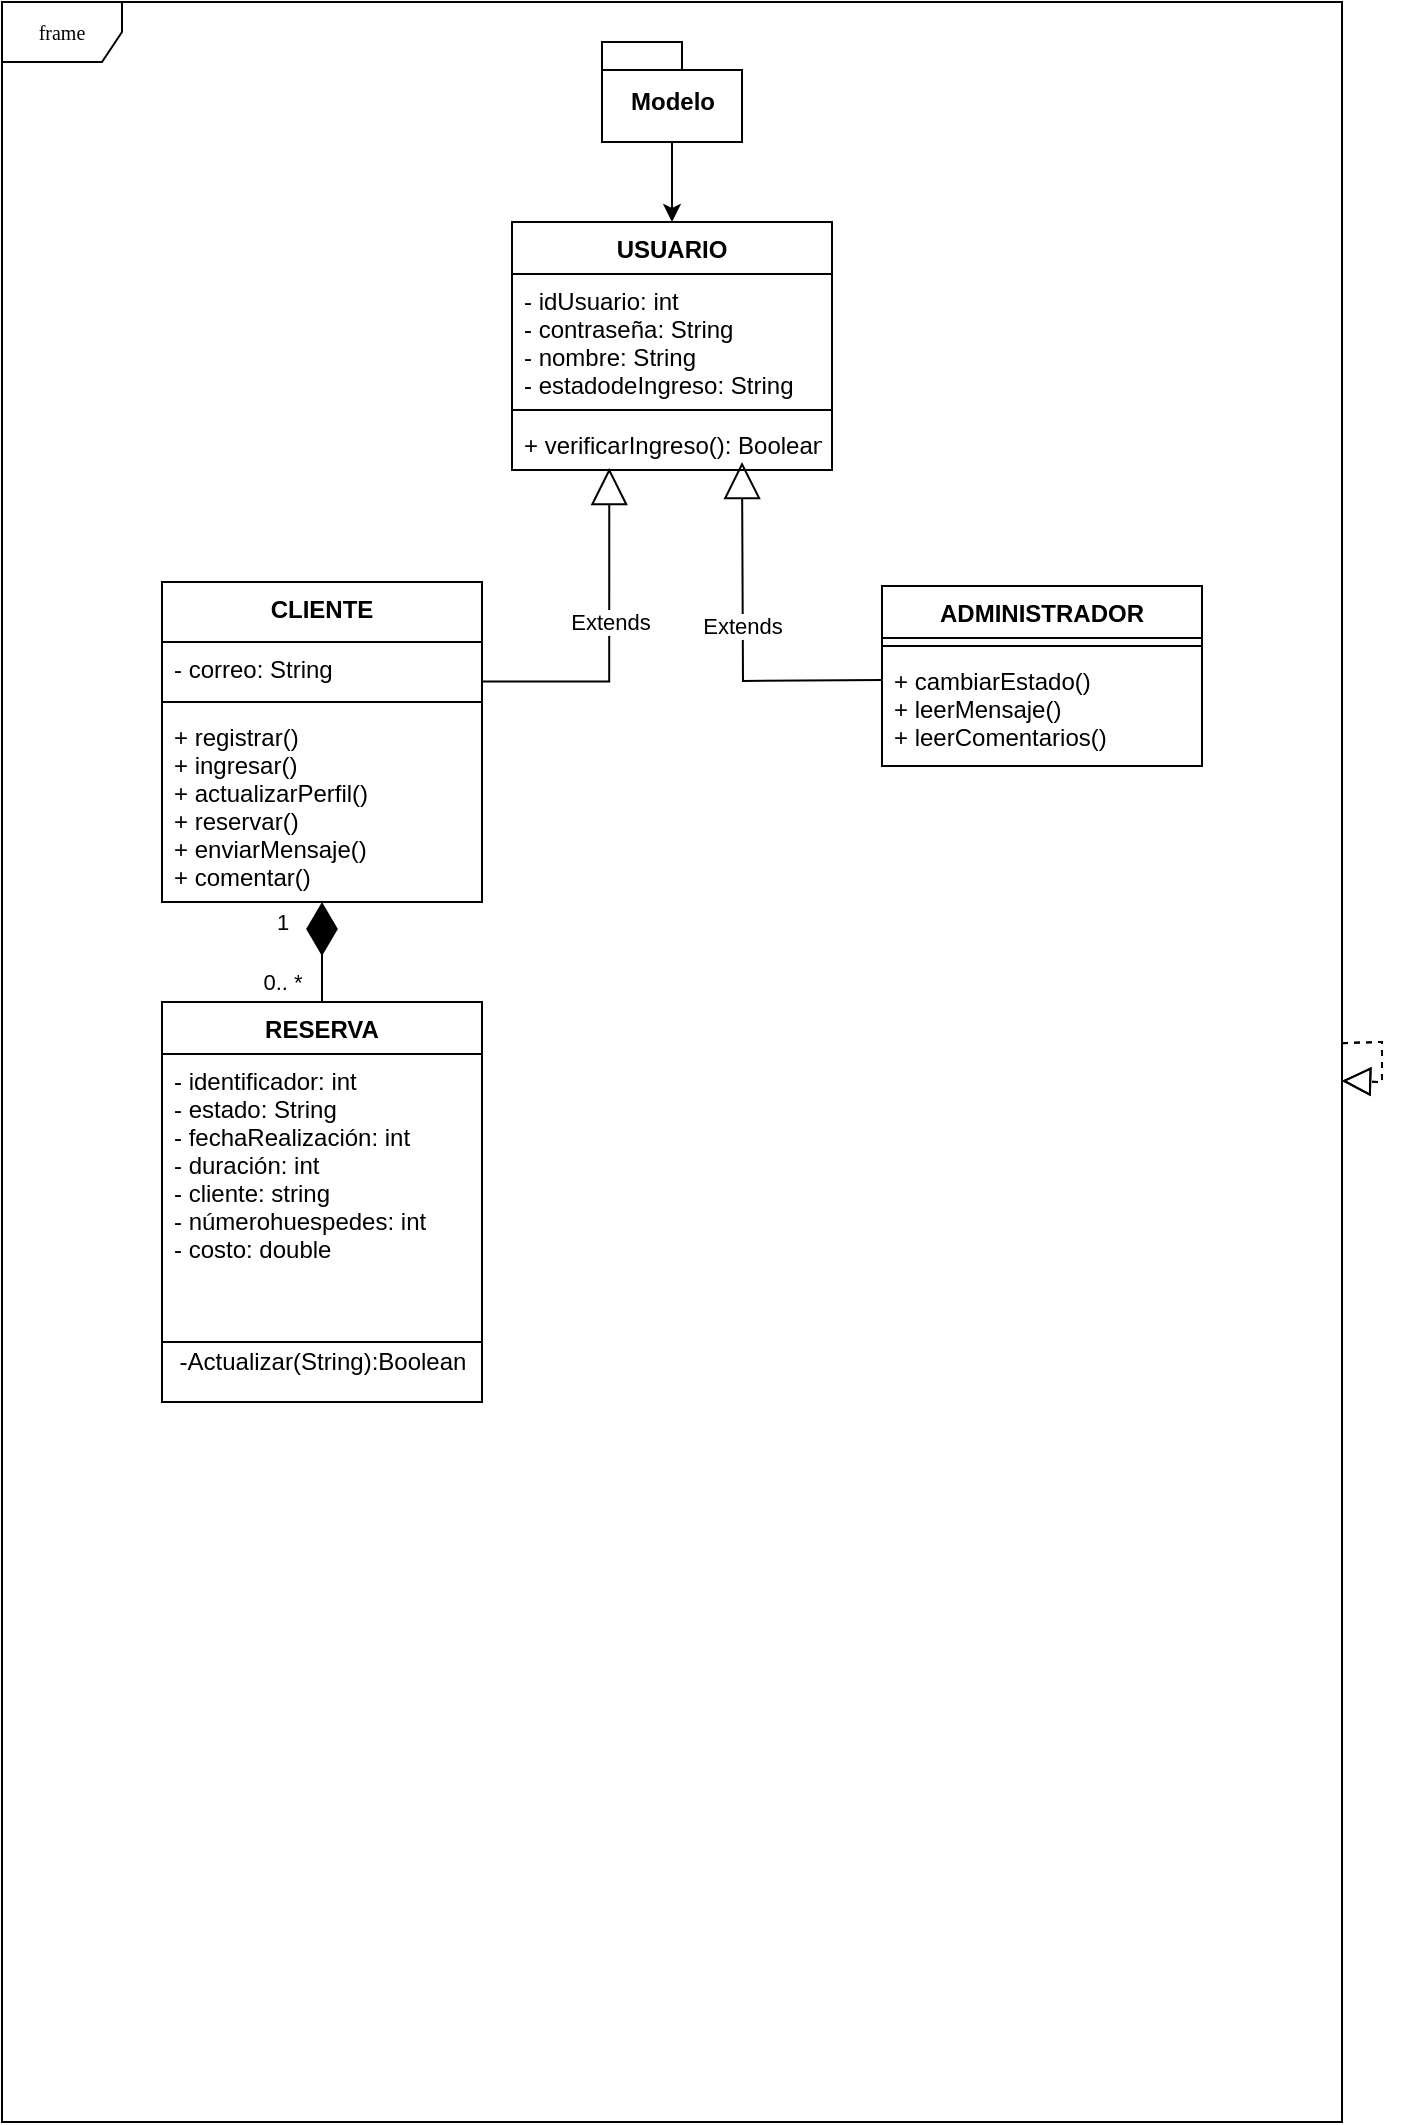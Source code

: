 <mxfile version="20.3.3" type="github">
  <diagram name="Page-1" id="c4acf3e9-155e-7222-9cf6-157b1a14988f">
    <mxGraphModel dx="1138" dy="669" grid="1" gridSize="10" guides="1" tooltips="1" connect="1" arrows="1" fold="1" page="1" pageScale="1" pageWidth="850" pageHeight="1100" background="none" math="0" shadow="0">
      <root>
        <mxCell id="0" />
        <mxCell id="1" parent="0" />
        <mxCell id="A3D3szaBf5EksVJKjazq-70" style="edgeStyle=orthogonalEdgeStyle;rounded=0;orthogonalLoop=1;jettySize=auto;html=1;entryX=0.5;entryY=0;entryDx=0;entryDy=0;" edge="1" parent="1" source="A3D3szaBf5EksVJKjazq-35" target="A3D3szaBf5EksVJKjazq-37">
          <mxGeometry relative="1" as="geometry" />
        </mxCell>
        <mxCell id="A3D3szaBf5EksVJKjazq-35" value="Modelo" style="shape=folder;fontStyle=1;spacingTop=10;tabWidth=40;tabHeight=14;tabPosition=left;html=1;" vertex="1" parent="1">
          <mxGeometry x="360" y="40" width="70" height="50" as="geometry" />
        </mxCell>
        <mxCell id="A3D3szaBf5EksVJKjazq-37" value="USUARIO" style="swimlane;fontStyle=1;align=center;verticalAlign=top;childLayout=stackLayout;horizontal=1;startSize=26;horizontalStack=0;resizeParent=1;resizeParentMax=0;resizeLast=0;collapsible=1;marginBottom=0;" vertex="1" parent="1">
          <mxGeometry x="315" y="130" width="160" height="124" as="geometry" />
        </mxCell>
        <mxCell id="A3D3szaBf5EksVJKjazq-38" value="- idUsuario: int&#xa;- contraseña: String&#xa;- nombre: String&#xa;- estadodeIngreso: String" style="text;strokeColor=none;fillColor=none;align=left;verticalAlign=top;spacingLeft=4;spacingRight=4;overflow=hidden;rotatable=0;points=[[0,0.5],[1,0.5]];portConstraint=eastwest;" vertex="1" parent="A3D3szaBf5EksVJKjazq-37">
          <mxGeometry y="26" width="160" height="64" as="geometry" />
        </mxCell>
        <mxCell id="A3D3szaBf5EksVJKjazq-39" value="" style="line;strokeWidth=1;fillColor=none;align=left;verticalAlign=middle;spacingTop=-1;spacingLeft=3;spacingRight=3;rotatable=0;labelPosition=right;points=[];portConstraint=eastwest;strokeColor=inherit;" vertex="1" parent="A3D3szaBf5EksVJKjazq-37">
          <mxGeometry y="90" width="160" height="8" as="geometry" />
        </mxCell>
        <mxCell id="A3D3szaBf5EksVJKjazq-40" value="+ verificarIngreso(): Boolean" style="text;strokeColor=none;fillColor=none;align=left;verticalAlign=top;spacingLeft=4;spacingRight=4;overflow=hidden;rotatable=0;points=[[0,0.5],[1,0.5]];portConstraint=eastwest;" vertex="1" parent="A3D3szaBf5EksVJKjazq-37">
          <mxGeometry y="98" width="160" height="26" as="geometry" />
        </mxCell>
        <mxCell id="A3D3szaBf5EksVJKjazq-41" value="CLIENTE" style="swimlane;fontStyle=1;align=center;verticalAlign=top;childLayout=stackLayout;horizontal=1;startSize=30;horizontalStack=0;resizeParent=1;resizeParentMax=0;resizeLast=0;collapsible=1;marginBottom=0;" vertex="1" parent="1">
          <mxGeometry x="140" y="310" width="160" height="160" as="geometry">
            <mxRectangle x="140" y="310" width="90" height="30" as="alternateBounds" />
          </mxGeometry>
        </mxCell>
        <mxCell id="A3D3szaBf5EksVJKjazq-42" value="- correo: String" style="text;strokeColor=none;fillColor=none;align=left;verticalAlign=top;spacingLeft=4;spacingRight=4;overflow=hidden;rotatable=0;points=[[0,0.5],[1,0.5]];portConstraint=eastwest;" vertex="1" parent="A3D3szaBf5EksVJKjazq-41">
          <mxGeometry y="30" width="160" height="26" as="geometry" />
        </mxCell>
        <mxCell id="A3D3szaBf5EksVJKjazq-43" value="" style="line;strokeWidth=1;fillColor=none;align=left;verticalAlign=middle;spacingTop=-1;spacingLeft=3;spacingRight=3;rotatable=0;labelPosition=right;points=[];portConstraint=eastwest;strokeColor=inherit;" vertex="1" parent="A3D3szaBf5EksVJKjazq-41">
          <mxGeometry y="56" width="160" height="8" as="geometry" />
        </mxCell>
        <mxCell id="A3D3szaBf5EksVJKjazq-44" value="+ registrar()&#xa;+ ingresar()&#xa;+ actualizarPerfil()&#xa;+ reservar()&#xa;+ enviarMensaje()&#xa;+ comentar()" style="text;strokeColor=none;fillColor=none;align=left;verticalAlign=top;spacingLeft=4;spacingRight=4;overflow=hidden;rotatable=0;points=[[0,0.5],[1,0.5]];portConstraint=eastwest;" vertex="1" parent="A3D3szaBf5EksVJKjazq-41">
          <mxGeometry y="64" width="160" height="96" as="geometry" />
        </mxCell>
        <mxCell id="A3D3szaBf5EksVJKjazq-45" value="ADMINISTRADOR" style="swimlane;fontStyle=1;align=center;verticalAlign=top;childLayout=stackLayout;horizontal=1;startSize=26;horizontalStack=0;resizeParent=1;resizeParentMax=0;resizeLast=0;collapsible=1;marginBottom=0;" vertex="1" parent="1">
          <mxGeometry x="500" y="312" width="160" height="90" as="geometry" />
        </mxCell>
        <mxCell id="A3D3szaBf5EksVJKjazq-47" value="" style="line;strokeWidth=1;fillColor=none;align=left;verticalAlign=middle;spacingTop=-1;spacingLeft=3;spacingRight=3;rotatable=0;labelPosition=right;points=[];portConstraint=eastwest;strokeColor=inherit;" vertex="1" parent="A3D3szaBf5EksVJKjazq-45">
          <mxGeometry y="26" width="160" height="8" as="geometry" />
        </mxCell>
        <mxCell id="A3D3szaBf5EksVJKjazq-48" value="+ cambiarEstado()&#xa;+ leerMensaje()&#xa;+ leerComentarios()" style="text;strokeColor=none;fillColor=none;align=left;verticalAlign=top;spacingLeft=4;spacingRight=4;overflow=hidden;rotatable=0;points=[[0,0.5],[1,0.5]];portConstraint=eastwest;" vertex="1" parent="A3D3szaBf5EksVJKjazq-45">
          <mxGeometry y="34" width="160" height="56" as="geometry" />
        </mxCell>
        <mxCell id="A3D3szaBf5EksVJKjazq-60" value="Extends" style="endArrow=block;endSize=16;endFill=0;html=1;rounded=0;exitX=1.003;exitY=0.762;exitDx=0;exitDy=0;entryX=0.304;entryY=0.962;entryDx=0;entryDy=0;edgeStyle=orthogonalEdgeStyle;entryPerimeter=0;exitPerimeter=0;" edge="1" parent="1" source="A3D3szaBf5EksVJKjazq-42" target="A3D3szaBf5EksVJKjazq-40">
          <mxGeometry x="0.094" width="160" relative="1" as="geometry">
            <mxPoint x="340" y="430" as="sourcePoint" />
            <mxPoint x="500" y="430" as="targetPoint" />
            <mxPoint as="offset" />
          </mxGeometry>
        </mxCell>
        <mxCell id="A3D3szaBf5EksVJKjazq-61" value="Extends" style="endArrow=block;endSize=16;endFill=0;html=1;rounded=0;exitX=0.003;exitY=0.808;exitDx=0;exitDy=0;edgeStyle=orthogonalEdgeStyle;exitPerimeter=0;" edge="1" parent="1">
          <mxGeometry x="0.086" width="160" relative="1" as="geometry">
            <mxPoint x="500.48" y="359.008" as="sourcePoint" />
            <mxPoint x="430" y="250" as="targetPoint" />
            <mxPoint as="offset" />
          </mxGeometry>
        </mxCell>
        <mxCell id="A3D3szaBf5EksVJKjazq-62" value="RESERVA" style="swimlane;fontStyle=1;align=center;verticalAlign=top;childLayout=stackLayout;horizontal=1;startSize=26;horizontalStack=0;resizeParent=1;resizeParentMax=0;resizeLast=0;collapsible=1;marginBottom=0;" vertex="1" parent="1">
          <mxGeometry x="140" y="520" width="160" height="200" as="geometry" />
        </mxCell>
        <mxCell id="A3D3szaBf5EksVJKjazq-63" value="- identificador: int&#xa;- estado: String&#xa;- fechaRealización: int&#xa;- duración: int&#xa;- cliente: string&#xa;- númerohuespedes: int&#xa;- costo: double" style="text;strokeColor=none;fillColor=none;align=left;verticalAlign=top;spacingLeft=4;spacingRight=4;overflow=hidden;rotatable=0;points=[[0,0.5],[1,0.5]];portConstraint=eastwest;" vertex="1" parent="A3D3szaBf5EksVJKjazq-62">
          <mxGeometry y="26" width="160" height="114" as="geometry" />
        </mxCell>
        <mxCell id="A3D3szaBf5EksVJKjazq-64" value="" style="line;strokeWidth=1;fillColor=none;align=left;verticalAlign=middle;spacingTop=-1;spacingLeft=3;spacingRight=3;rotatable=0;labelPosition=right;points=[];portConstraint=eastwest;strokeColor=inherit;" vertex="1" parent="A3D3szaBf5EksVJKjazq-62">
          <mxGeometry y="140" width="160" height="60" as="geometry" />
        </mxCell>
        <mxCell id="A3D3szaBf5EksVJKjazq-66" value="" style="endArrow=diamondThin;endFill=1;endSize=24;html=1;rounded=0;exitX=0.5;exitY=0;exitDx=0;exitDy=0;" edge="1" parent="1" source="A3D3szaBf5EksVJKjazq-62" target="A3D3szaBf5EksVJKjazq-44">
          <mxGeometry width="160" relative="1" as="geometry">
            <mxPoint x="350" y="510" as="sourcePoint" />
            <mxPoint x="510" y="510" as="targetPoint" />
          </mxGeometry>
        </mxCell>
        <mxCell id="A3D3szaBf5EksVJKjazq-68" value="0.. *" style="edgeLabel;html=1;align=center;verticalAlign=middle;resizable=0;points=[];" vertex="1" connectable="0" parent="A3D3szaBf5EksVJKjazq-66">
          <mxGeometry x="0.384" y="3" relative="1" as="geometry">
            <mxPoint x="-17" y="24" as="offset" />
          </mxGeometry>
        </mxCell>
        <mxCell id="A3D3szaBf5EksVJKjazq-69" value="1" style="edgeLabel;html=1;align=center;verticalAlign=middle;resizable=0;points=[];" vertex="1" connectable="0" parent="A3D3szaBf5EksVJKjazq-66">
          <mxGeometry x="0.608" relative="1" as="geometry">
            <mxPoint x="-20" as="offset" />
          </mxGeometry>
        </mxCell>
        <mxCell id="17acba5748e5396b-1" value="frame" style="shape=umlFrame;whiteSpace=wrap;html=1;rounded=0;shadow=0;comic=0;labelBackgroundColor=none;strokeWidth=1;fontFamily=Verdana;fontSize=10;align=center;" parent="1" vertex="1">
          <mxGeometry x="60" y="20" width="670" height="1060" as="geometry" />
        </mxCell>
        <mxCell id="A3D3szaBf5EksVJKjazq-71" value="-Actualizar(String):Boolean" style="text;html=1;align=center;verticalAlign=middle;resizable=0;points=[];autosize=1;strokeColor=none;fillColor=none;" vertex="1" parent="1">
          <mxGeometry x="135" y="685" width="170" height="30" as="geometry" />
        </mxCell>
        <mxCell id="A3D3szaBf5EksVJKjazq-36" value="" style="endArrow=block;dashed=1;endFill=0;endSize=12;html=1;rounded=0;" edge="1" parent="1" source="17acba5748e5396b-1" target="17acba5748e5396b-1">
          <mxGeometry width="160" relative="1" as="geometry">
            <mxPoint x="270" y="20" as="sourcePoint" />
            <mxPoint x="430" y="20" as="targetPoint" />
          </mxGeometry>
        </mxCell>
        <mxCell id="A3D3szaBf5EksVJKjazq-52" value="" style="endArrow=block;dashed=1;endFill=0;endSize=12;html=1;rounded=0;" edge="1" parent="1" source="17acba5748e5396b-1" target="17acba5748e5396b-1">
          <mxGeometry width="160" relative="1" as="geometry">
            <mxPoint x="270" y="-80" as="sourcePoint" />
            <mxPoint x="430" y="-80" as="targetPoint" />
          </mxGeometry>
        </mxCell>
      </root>
    </mxGraphModel>
  </diagram>
</mxfile>
